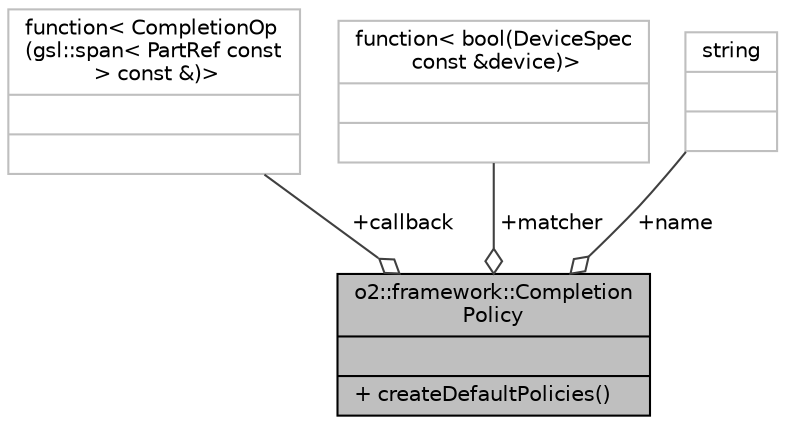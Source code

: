 digraph "o2::framework::CompletionPolicy"
{
 // INTERACTIVE_SVG=YES
  bgcolor="transparent";
  edge [fontname="Helvetica",fontsize="10",labelfontname="Helvetica",labelfontsize="10"];
  node [fontname="Helvetica",fontsize="10",shape=record];
  Node1 [label="{o2::framework::Completion\lPolicy\n||+ createDefaultPolicies()\l}",height=0.2,width=0.4,color="black", fillcolor="grey75", style="filled", fontcolor="black"];
  Node2 -> Node1 [color="grey25",fontsize="10",style="solid",label=" +callback" ,arrowhead="odiamond",fontname="Helvetica"];
  Node2 [label="{function\< CompletionOp\l(gsl::span\< PartRef const\l  \> const &)\>\n||}",height=0.2,width=0.4,color="grey75"];
  Node3 -> Node1 [color="grey25",fontsize="10",style="solid",label=" +matcher" ,arrowhead="odiamond",fontname="Helvetica"];
  Node3 [label="{function\< bool(DeviceSpec\l const &device)\>\n||}",height=0.2,width=0.4,color="grey75"];
  Node4 -> Node1 [color="grey25",fontsize="10",style="solid",label=" +name" ,arrowhead="odiamond",fontname="Helvetica"];
  Node4 [label="{string\n||}",height=0.2,width=0.4,color="grey75"];
}
